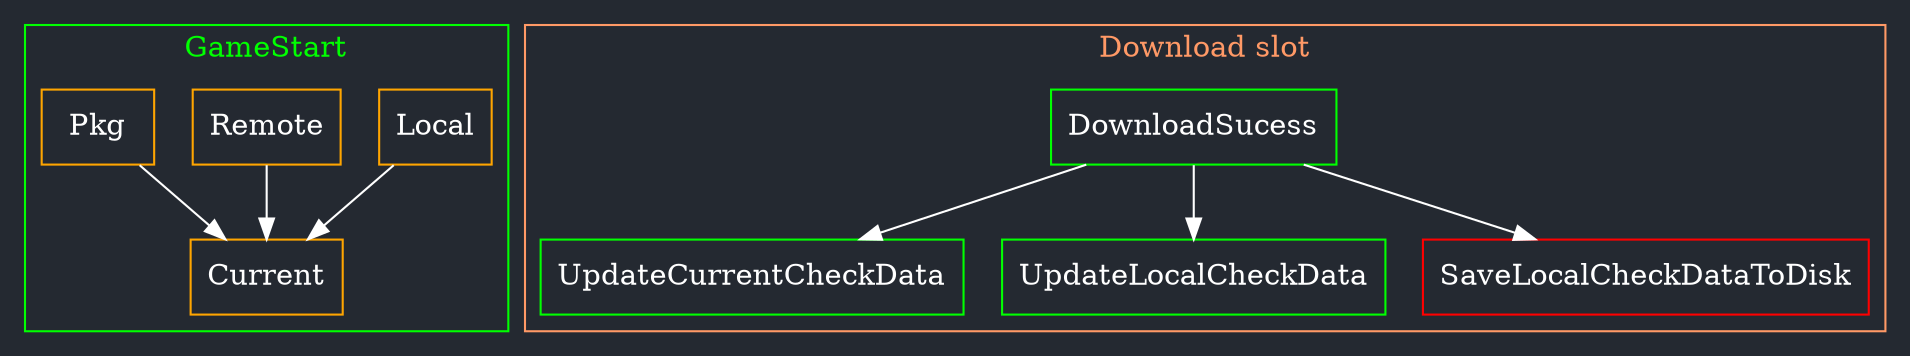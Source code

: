 digraph G 
{
    bgcolor = "#242931"
    ranksep = 0.5
    // nodesep = 0.1
    splines="true";
    node [color = orange fontcolor = white shape = box] 
    edge [fontcolor = white color = white] //线条颜色

    subgraph cluster_start{
        
        Local -> Current
        Remote -> Current
        Pkg -> Current

        color = green
        label = GameStart
        fontcolor = green
    }

    subgraph cluster_download{
        node [color = green fontcolor = white shape = box] 

        DownloadSucess -> UpdateCurrentCheckData
        DownloadSucess -> UpdateLocalCheckData
        DownloadSucess -> SaveLocalCheckDataToDisk

        SaveLocalCheckDataToDisk[color = red]

        label = "Download slot"
        color = "#ff9966"
        fontcolor = "#ff9966"

        // UpdateCurrentCheckData[pos = "2, 2.9!"]
        // UpdateLocalCheckData[pos = "2, 3!"]
        // SaveLocalCheckDataToDisk[pos = "2, 3.1!"]
        // DownloadSucess[pos = "0, 3!"]
    }


}